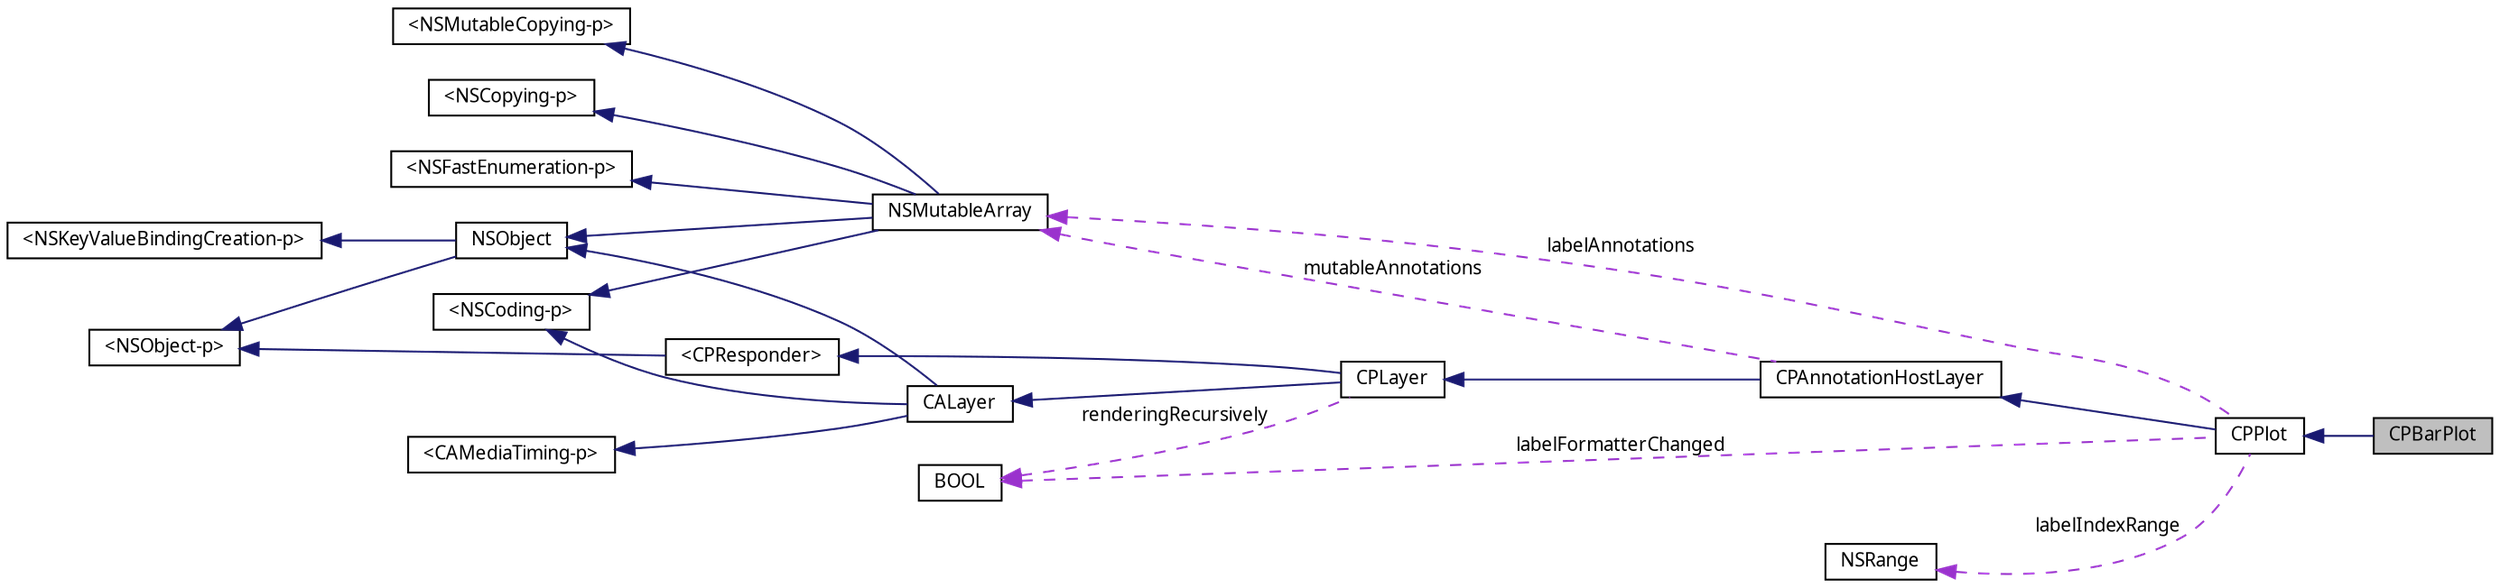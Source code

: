digraph G
{
  bgcolor="transparent";
  edge [fontname="Lucinda Grande",fontsize="10",labelfontname="Lucinda Grande",labelfontsize="10"];
  node [fontname="Lucinda Grande",fontsize="10",shape=record];
  rankdir=LR;
  Node1 [label="CPBarPlot",height=0.2,width=0.4,color="black", fillcolor="grey75", style="filled" fontcolor="black"];
  Node2 -> Node1 [dir=back,color="midnightblue",fontsize="10",style="solid",fontname="Lucinda Grande"];
  Node2 [label="CPPlot",height=0.2,width=0.4,color="black",URL="$interface_c_p_plot.html",tooltip="An abstract plot class."];
  Node3 -> Node2 [dir=back,color="midnightblue",fontsize="10",style="solid",fontname="Lucinda Grande"];
  Node3 [label="CPAnnotationHostLayer",height=0.2,width=0.4,color="black",URL="$interface_c_p_annotation_host_layer.html",tooltip="An annotation host layer is a container layer for annotations."];
  Node4 -> Node3 [dir=back,color="midnightblue",fontsize="10",style="solid",fontname="Lucinda Grande"];
  Node4 [label="CPLayer",height=0.2,width=0.4,color="black",URL="$interface_c_p_layer.html",tooltip="Base class for all Core Animation layers in Core Plot."];
  Node5 -> Node4 [dir=back,color="midnightblue",fontsize="10",style="solid",fontname="Lucinda Grande"];
  Node5 [label="CALayer",height=0.2,width=0.4,color="black",URL="doxygen-cocoa-tags.xml$http://developer.apple.com/documentation/GraphicsImaging/Reference/CALayer_class/Introduction/Introduction.html"];
  Node6 -> Node5 [dir=back,color="midnightblue",fontsize="10",style="solid",fontname="Lucinda Grande"];
  Node6 [label="NSObject",height=0.2,width=0.4,color="black",URL="doxygen-cocoa-tags.xml$http://developer.apple.com/documentation/Cocoa/Reference/Foundation/Classes/NSObject_Class/Reference/Reference.html"];
  Node7 -> Node6 [dir=back,color="midnightblue",fontsize="10",style="solid",fontname="Lucinda Grande"];
  Node7 [label="\<NSObject-p\>",height=0.2,width=0.4,color="black",URL="doxygen-cocoa-tags.xml$http://developer.apple.com/documentation/Cocoa/Reference/Foundation/Protocols/NSObject_Protocol/Reference/NSObject.html"];
  Node8 -> Node6 [dir=back,color="midnightblue",fontsize="10",style="solid",fontname="Lucinda Grande"];
  Node8 [label="\<NSKeyValueBindingCreation-p\>",height=0.2,width=0.4,color="black",URL="doxygen-cocoa-tags.xml$http://developer.apple.com/documentation/Cocoa/Reference/ApplicationKit/Protocols/NSKeyValueBindingCreation_Protocol/Reference/Reference.html"];
  Node9 -> Node5 [dir=back,color="midnightblue",fontsize="10",style="solid",fontname="Lucinda Grande"];
  Node9 [label="\<NSCoding-p\>",height=0.2,width=0.4,color="black",URL="doxygen-cocoa-tags.xml$http://developer.apple.com/documentation/Cocoa/Reference/Foundation/Protocols/NSCoding_Protocol/Reference/Reference.html"];
  Node10 -> Node5 [dir=back,color="midnightblue",fontsize="10",style="solid",fontname="Lucinda Grande"];
  Node10 [label="\<CAMediaTiming-p\>",height=0.2,width=0.4,color="black",URL="doxygen-cocoa-tags.xml$http://developer.apple.com/documentation/GraphicsImaging/Reference/CAMediaTiming_protocol/Introduction/Introduction.html"];
  Node11 -> Node4 [dir=back,color="midnightblue",fontsize="10",style="solid",fontname="Lucinda Grande"];
  Node11 [label="\<CPResponder\>",height=0.2,width=0.4,color="black",URL="$protocol_c_p_responder-p.html",tooltip="The basis of all event processing in Core Plot."];
  Node7 -> Node11 [dir=back,color="midnightblue",fontsize="10",style="solid",fontname="Lucinda Grande"];
  Node12 -> Node4 [dir=back,color="darkorchid3",fontsize="10",style="dashed",label="renderingRecursively",fontname="Lucinda Grande"];
  Node12 [label="BOOL",height=0.2,width=0.4,color="black",URL="doxygen-cocoa-tags.xml$http://developer.apple.com/mac/library/documentation/Cocoa/Reference/ObjCRuntimeRef/Reference/reference.html"];
  Node13 -> Node3 [dir=back,color="darkorchid3",fontsize="10",style="dashed",label="mutableAnnotations",fontname="Lucinda Grande"];
  Node13 [label="NSMutableArray",height=0.2,width=0.4,color="black",URL="doxygen-cocoa-tags.xml$http://developer.apple.com/documentation/Cocoa/Reference/Foundation/Classes/NSMutableArray_Class/Reference/Reference.html"];
  Node6 -> Node13 [dir=back,color="midnightblue",fontsize="10",style="solid",fontname="Lucinda Grande"];
  Node9 -> Node13 [dir=back,color="midnightblue",fontsize="10",style="solid",fontname="Lucinda Grande"];
  Node14 -> Node13 [dir=back,color="midnightblue",fontsize="10",style="solid",fontname="Lucinda Grande"];
  Node14 [label="\<NSCopying-p\>",height=0.2,width=0.4,color="black",URL="doxygen-cocoa-tags.xml$http://developer.apple.com/documentation/Cocoa/Reference/Foundation/Protocols/NSCopying_Protocol/Reference/Reference.html"];
  Node15 -> Node13 [dir=back,color="midnightblue",fontsize="10",style="solid",fontname="Lucinda Grande"];
  Node15 [label="\<NSFastEnumeration-p\>",height=0.2,width=0.4,color="black",URL="doxygen-cocoa-tags.xml$http://developer.apple.com/documentation/Cocoa/Reference/NSFastEnumeration_protocol/Reference/NSFastEnumeration.html"];
  Node16 -> Node13 [dir=back,color="midnightblue",fontsize="10",style="solid",fontname="Lucinda Grande"];
  Node16 [label="\<NSMutableCopying-p\>",height=0.2,width=0.4,color="black",URL="doxygen-cocoa-tags.xml$http://developer.apple.com/documentation/Cocoa/Reference/Foundation/Protocols/NSMutableCopying_Protocol/Reference/Reference.html"];
  Node12 -> Node2 [dir=back,color="darkorchid3",fontsize="10",style="dashed",label="labelFormatterChanged",fontname="Lucinda Grande"];
  Node13 -> Node2 [dir=back,color="darkorchid3",fontsize="10",style="dashed",label="labelAnnotations",fontname="Lucinda Grande"];
  Node17 -> Node2 [dir=back,color="darkorchid3",fontsize="10",style="dashed",label="labelIndexRange",fontname="Lucinda Grande"];
  Node17 [label="NSRange",height=0.2,width=0.4,color="black",URL="doxygen-cocoa-tags.xml$http://developer.apple.com/mac/library/documentation/Cocoa/Reference/Foundation/Miscellaneous/Foundation_DataTypes/Reference/reference.html"];
}
